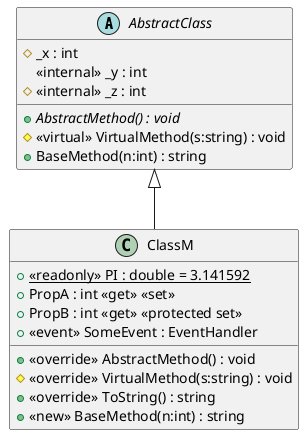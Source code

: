 @startuml
abstract class AbstractClass {
    # _x : int
    <<internal>> _y : int
    # <<internal>> _z : int
    + {abstract} AbstractMethod() : void
    # <<virtual>> VirtualMethod(s:string) : void
    + BaseMethod(n:int) : string
}
class ClassM {
    + {static} <<readonly>> PI : double = 3.141592
    + PropA : int <<get>> <<set>>
    + PropB : int <<get>> <<protected set>>
    +  <<event>> SomeEvent : EventHandler 
    + <<override>> AbstractMethod() : void
    # <<override>> VirtualMethod(s:string) : void
    + <<override>> ToString() : string
    + <<new>> BaseMethod(n:int) : string
}
AbstractClass <|-- ClassM
@enduml
